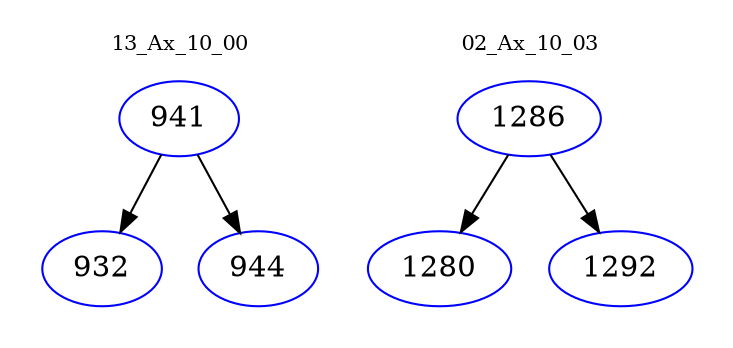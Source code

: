 digraph{
subgraph cluster_0 {
color = white
label = "13_Ax_10_00";
fontsize=10;
T0_941 [label="941", color="blue"]
T0_941 -> T0_932 [color="black"]
T0_932 [label="932", color="blue"]
T0_941 -> T0_944 [color="black"]
T0_944 [label="944", color="blue"]
}
subgraph cluster_1 {
color = white
label = "02_Ax_10_03";
fontsize=10;
T1_1286 [label="1286", color="blue"]
T1_1286 -> T1_1280 [color="black"]
T1_1280 [label="1280", color="blue"]
T1_1286 -> T1_1292 [color="black"]
T1_1292 [label="1292", color="blue"]
}
}
